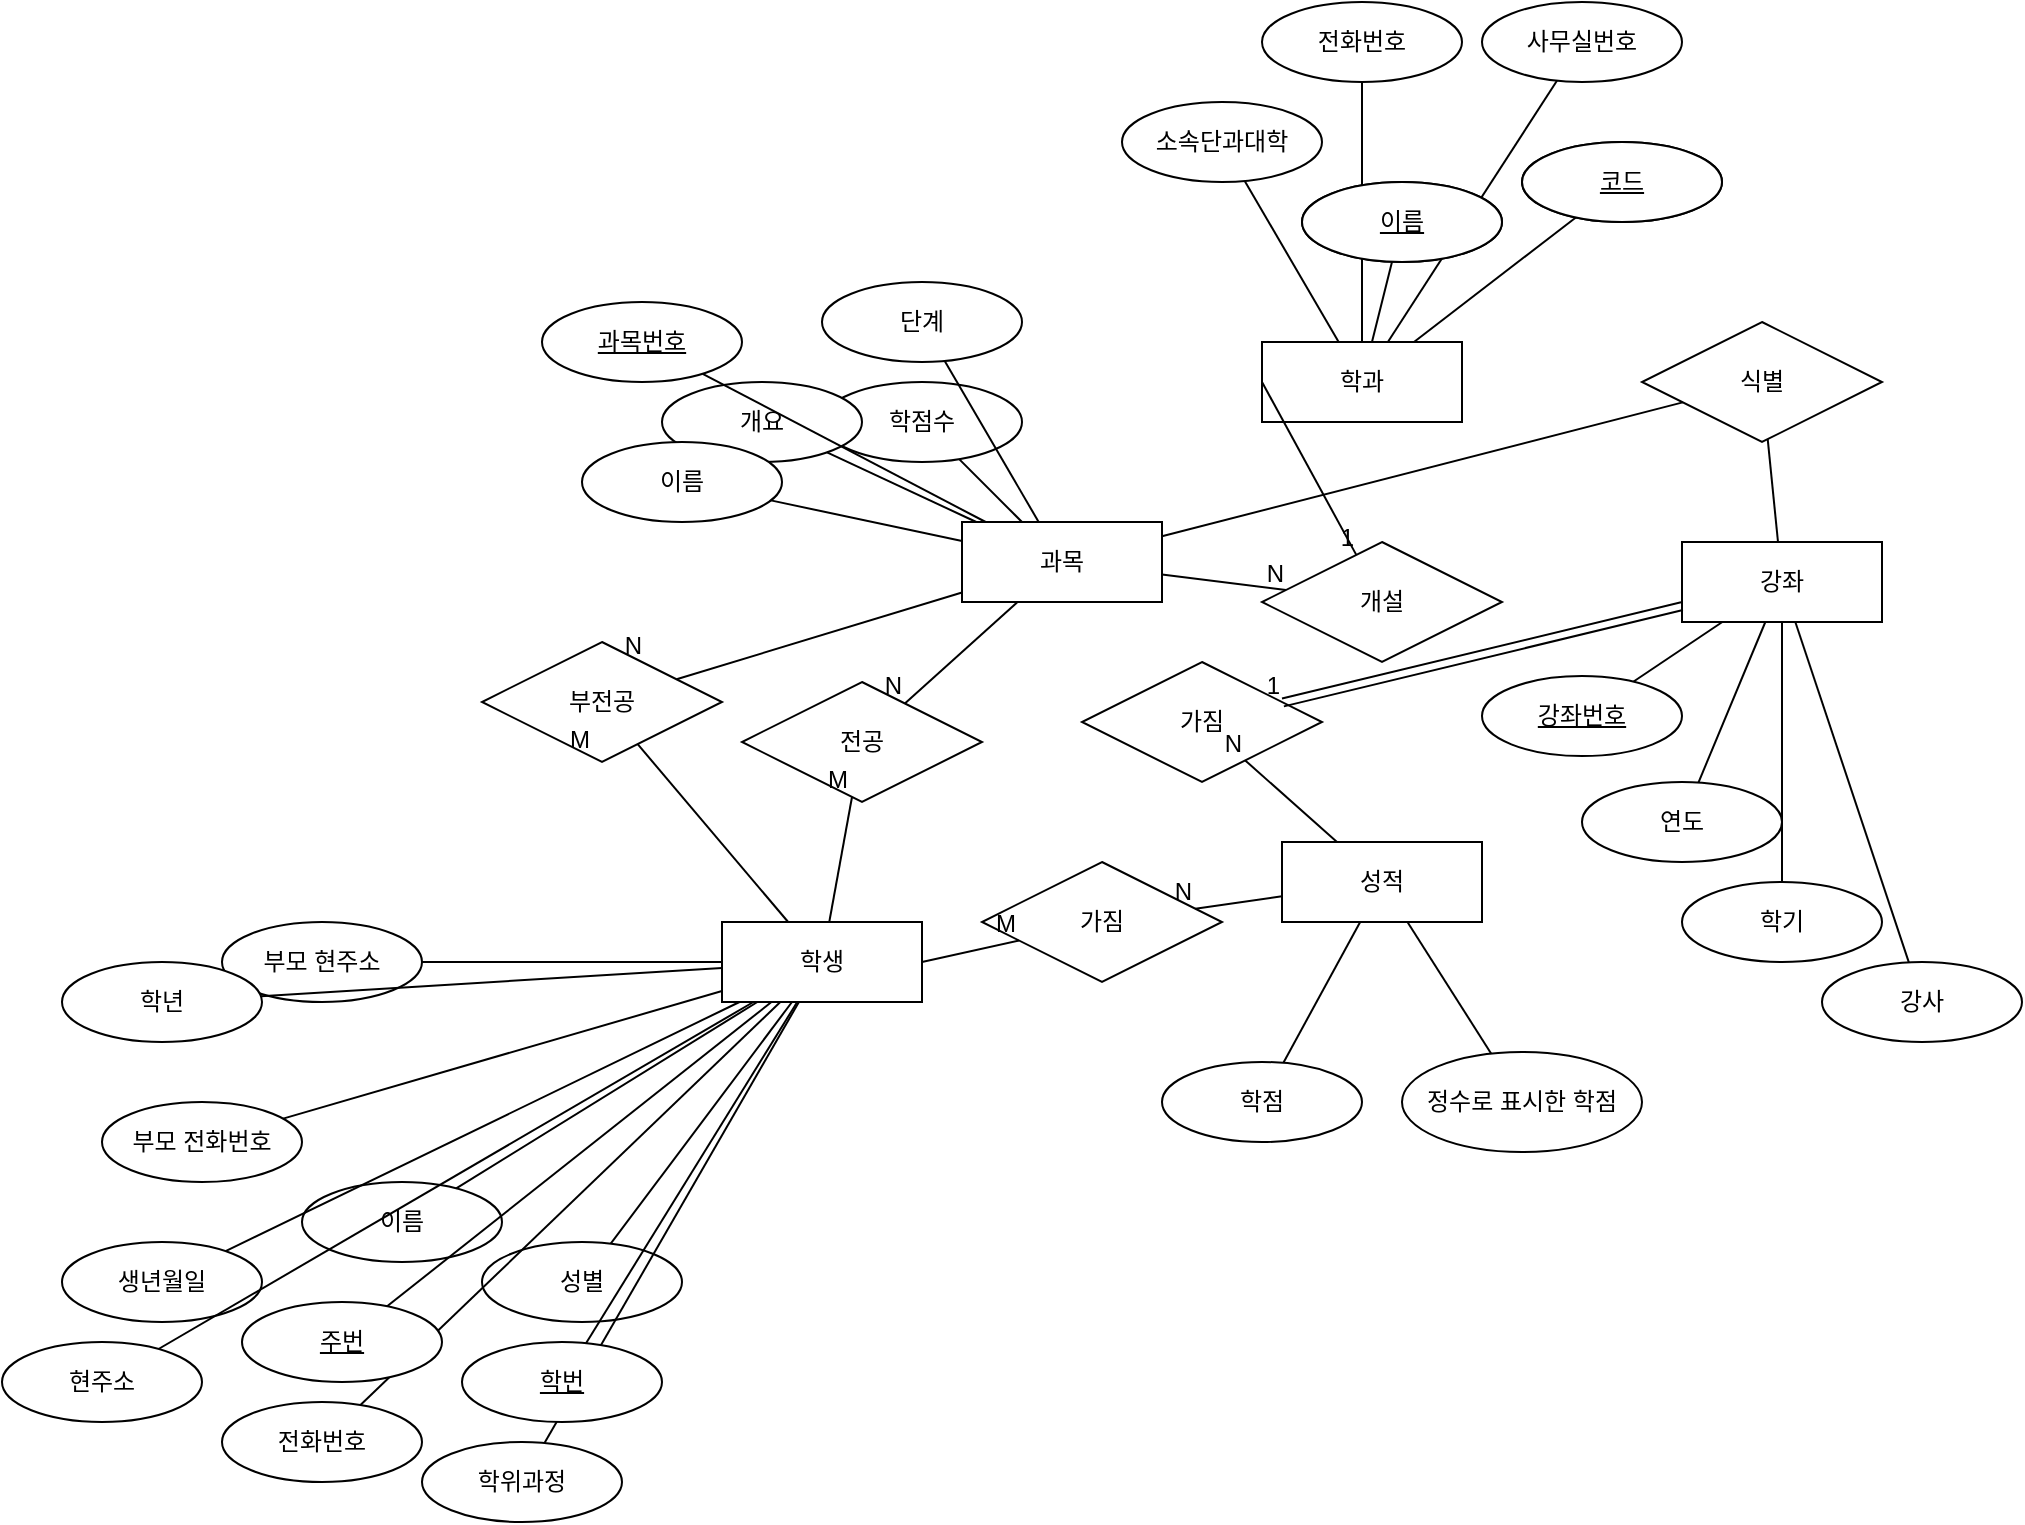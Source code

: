 <mxfile version="22.0.0" type="google" pages="2">
  <diagram id="R2lEEEUBdFMjLlhIrx00" name="Chen&#39;s">
    <mxGraphModel grid="1" page="1" gridSize="10" guides="1" tooltips="1" connect="1" arrows="1" fold="1" pageScale="1" pageWidth="850" pageHeight="1100" math="0" shadow="0" extFonts="Permanent Marker^https://fonts.googleapis.com/css?family=Permanent+Marker">
      <root>
        <mxCell id="0" />
        <mxCell id="1" parent="0" />
        <mxCell id="V2AVQbXaGDbk955Deydj-4" value="학생" style="whiteSpace=wrap;html=1;align=center;" vertex="1" parent="1">
          <mxGeometry x="100" y="280" width="100" height="40" as="geometry" />
        </mxCell>
        <mxCell id="V2AVQbXaGDbk955Deydj-5" value="학과" style="whiteSpace=wrap;html=1;align=center;" vertex="1" parent="1">
          <mxGeometry x="370" y="-10" width="100" height="40" as="geometry" />
        </mxCell>
        <mxCell id="V2AVQbXaGDbk955Deydj-6" value="과목" style="whiteSpace=wrap;html=1;align=center;" vertex="1" parent="1">
          <mxGeometry x="220" y="80" width="100" height="40" as="geometry" />
        </mxCell>
        <mxCell id="V2AVQbXaGDbk955Deydj-7" value="성적" style="whiteSpace=wrap;html=1;align=center;" vertex="1" parent="1">
          <mxGeometry x="380" y="240" width="100" height="40" as="geometry" />
        </mxCell>
        <mxCell id="V2AVQbXaGDbk955Deydj-9" value="개설" style="shape=rhombus;perimeter=rhombusPerimeter;whiteSpace=wrap;html=1;align=center;" vertex="1" parent="1">
          <mxGeometry x="370" y="90" width="120" height="60" as="geometry" />
        </mxCell>
        <mxCell id="V2AVQbXaGDbk955Deydj-10" value="가짐" style="shape=rhombus;perimeter=rhombusPerimeter;whiteSpace=wrap;html=1;align=center;" vertex="1" parent="1">
          <mxGeometry x="280" y="150" width="120" height="60" as="geometry" />
        </mxCell>
        <mxCell id="V2AVQbXaGDbk955Deydj-11" value="가짐" style="shape=rhombus;perimeter=rhombusPerimeter;whiteSpace=wrap;html=1;align=center;" vertex="1" parent="1">
          <mxGeometry x="230" y="250" width="120" height="60" as="geometry" />
        </mxCell>
        <mxCell id="V2AVQbXaGDbk955Deydj-13" value="전공" style="shape=rhombus;perimeter=rhombusPerimeter;whiteSpace=wrap;html=1;align=center;" vertex="1" parent="1">
          <mxGeometry x="110" y="160" width="120" height="60" as="geometry" />
        </mxCell>
        <mxCell id="V2AVQbXaGDbk955Deydj-14" value="" style="endArrow=none;html=1;rounded=0;" edge="1" parent="1" target="V2AVQbXaGDbk955Deydj-11">
          <mxGeometry relative="1" as="geometry">
            <mxPoint x="200" y="300" as="sourcePoint" />
            <mxPoint x="360" y="300" as="targetPoint" />
          </mxGeometry>
        </mxCell>
        <mxCell id="V2AVQbXaGDbk955Deydj-15" value="M" style="resizable=0;html=1;whiteSpace=wrap;align=right;verticalAlign=bottom;" connectable="0" vertex="1" parent="V2AVQbXaGDbk955Deydj-14">
          <mxGeometry x="1" relative="1" as="geometry" />
        </mxCell>
        <mxCell id="V2AVQbXaGDbk955Deydj-16" value="" style="endArrow=none;html=1;rounded=0;" edge="1" parent="1" source="V2AVQbXaGDbk955Deydj-6" target="V2AVQbXaGDbk955Deydj-9">
          <mxGeometry relative="1" as="geometry">
            <mxPoint x="630" y="249.5" as="sourcePoint" />
            <mxPoint x="790" y="249.5" as="targetPoint" />
          </mxGeometry>
        </mxCell>
        <mxCell id="V2AVQbXaGDbk955Deydj-17" value="N" style="resizable=0;html=1;whiteSpace=wrap;align=right;verticalAlign=bottom;" connectable="0" vertex="1" parent="V2AVQbXaGDbk955Deydj-16">
          <mxGeometry x="1" relative="1" as="geometry" />
        </mxCell>
        <mxCell id="V2AVQbXaGDbk955Deydj-18" value="" style="endArrow=none;html=1;rounded=0;exitX=0;exitY=0.5;exitDx=0;exitDy=0;" edge="1" parent="1" source="V2AVQbXaGDbk955Deydj-5" target="V2AVQbXaGDbk955Deydj-9">
          <mxGeometry relative="1" as="geometry">
            <mxPoint x="940" y="269" as="sourcePoint" />
            <mxPoint x="780" y="269" as="targetPoint" />
          </mxGeometry>
        </mxCell>
        <mxCell id="V2AVQbXaGDbk955Deydj-19" value="1" style="resizable=0;html=1;whiteSpace=wrap;align=right;verticalAlign=bottom;" connectable="0" vertex="1" parent="V2AVQbXaGDbk955Deydj-18">
          <mxGeometry x="1" relative="1" as="geometry" />
        </mxCell>
        <mxCell id="V2AVQbXaGDbk955Deydj-24" value="" style="endArrow=none;html=1;rounded=0;" edge="1" parent="1" source="V2AVQbXaGDbk955Deydj-4" target="V2AVQbXaGDbk955Deydj-13">
          <mxGeometry relative="1" as="geometry">
            <mxPoint x="350" y="260" as="sourcePoint" />
            <mxPoint x="510" y="260" as="targetPoint" />
          </mxGeometry>
        </mxCell>
        <mxCell id="V2AVQbXaGDbk955Deydj-25" value="M" style="resizable=0;html=1;whiteSpace=wrap;align=right;verticalAlign=bottom;" connectable="0" vertex="1" parent="V2AVQbXaGDbk955Deydj-24">
          <mxGeometry x="1" relative="1" as="geometry" />
        </mxCell>
        <mxCell id="V2AVQbXaGDbk955Deydj-36" value="학점수" style="ellipse;whiteSpace=wrap;html=1;align=center;" vertex="1" parent="1">
          <mxGeometry x="150" y="10" width="100" height="40" as="geometry" />
        </mxCell>
        <mxCell id="V2AVQbXaGDbk955Deydj-37" value="개요" style="ellipse;whiteSpace=wrap;html=1;align=center;" vertex="1" parent="1">
          <mxGeometry x="70" y="10" width="100" height="40" as="geometry" />
        </mxCell>
        <mxCell id="V2AVQbXaGDbk955Deydj-38" value="이름" style="ellipse;whiteSpace=wrap;html=1;align=center;" vertex="1" parent="1">
          <mxGeometry x="30" y="40" width="100" height="40" as="geometry" />
        </mxCell>
        <mxCell id="V2AVQbXaGDbk955Deydj-39" value="" style="endArrow=none;html=1;rounded=0;" edge="1" parent="1" source="V2AVQbXaGDbk955Deydj-36" target="V2AVQbXaGDbk955Deydj-6">
          <mxGeometry relative="1" as="geometry">
            <mxPoint x="350" y="240" as="sourcePoint" />
            <mxPoint x="510" y="240" as="targetPoint" />
          </mxGeometry>
        </mxCell>
        <mxCell id="V2AVQbXaGDbk955Deydj-40" value="" style="endArrow=none;html=1;rounded=0;" edge="1" parent="1" source="V2AVQbXaGDbk955Deydj-37" target="V2AVQbXaGDbk955Deydj-6">
          <mxGeometry relative="1" as="geometry">
            <mxPoint x="350" y="240" as="sourcePoint" />
            <mxPoint x="510" y="240" as="targetPoint" />
          </mxGeometry>
        </mxCell>
        <mxCell id="V2AVQbXaGDbk955Deydj-41" value="" style="endArrow=none;html=1;rounded=0;" edge="1" parent="1" source="V2AVQbXaGDbk955Deydj-38" target="V2AVQbXaGDbk955Deydj-6">
          <mxGeometry relative="1" as="geometry">
            <mxPoint x="350" y="240" as="sourcePoint" />
            <mxPoint x="510" y="240" as="targetPoint" />
          </mxGeometry>
        </mxCell>
        <mxCell id="V2AVQbXaGDbk955Deydj-42" value="" style="ellipse;whiteSpace=wrap;html=1;align=center;" vertex="1" parent="1">
          <mxGeometry x="390" y="-90" width="100" height="40" as="geometry" />
        </mxCell>
        <mxCell id="V2AVQbXaGDbk955Deydj-43" value="" style="endArrow=none;html=1;rounded=0;" edge="1" parent="1" source="V2AVQbXaGDbk955Deydj-5" target="V2AVQbXaGDbk955Deydj-42">
          <mxGeometry relative="1" as="geometry">
            <mxPoint x="500" y="230" as="sourcePoint" />
            <mxPoint x="660" y="230" as="targetPoint" />
          </mxGeometry>
        </mxCell>
        <mxCell id="V2AVQbXaGDbk955Deydj-48" value="부모 전화번호" style="ellipse;whiteSpace=wrap;html=1;align=center;" vertex="1" parent="1">
          <mxGeometry x="-210" y="370" width="100" height="40" as="geometry" />
        </mxCell>
        <mxCell id="V2AVQbXaGDbk955Deydj-49" value="이름" style="ellipse;whiteSpace=wrap;html=1;align=center;" vertex="1" parent="1">
          <mxGeometry x="-110" y="410" width="100" height="40" as="geometry" />
        </mxCell>
        <mxCell id="V2AVQbXaGDbk955Deydj-50" value="부모 현주소" style="ellipse;whiteSpace=wrap;html=1;align=center;" vertex="1" parent="1">
          <mxGeometry x="-150" y="280" width="100" height="40" as="geometry" />
        </mxCell>
        <mxCell id="V2AVQbXaGDbk955Deydj-51" value="학년" style="ellipse;whiteSpace=wrap;html=1;align=center;" vertex="1" parent="1">
          <mxGeometry x="-230" y="300" width="100" height="40" as="geometry" />
        </mxCell>
        <mxCell id="V2AVQbXaGDbk955Deydj-52" value="성별" style="ellipse;whiteSpace=wrap;html=1;align=center;" vertex="1" parent="1">
          <mxGeometry x="-20" y="440" width="100" height="40" as="geometry" />
        </mxCell>
        <mxCell id="V2AVQbXaGDbk955Deydj-53" value="" style="endArrow=none;html=1;rounded=0;" edge="1" parent="1" source="V2AVQbXaGDbk955Deydj-50" target="V2AVQbXaGDbk955Deydj-4">
          <mxGeometry relative="1" as="geometry">
            <mxPoint x="350" y="240" as="sourcePoint" />
            <mxPoint x="510" y="240" as="targetPoint" />
          </mxGeometry>
        </mxCell>
        <mxCell id="V2AVQbXaGDbk955Deydj-54" value="" style="endArrow=none;html=1;rounded=0;" edge="1" parent="1" source="V2AVQbXaGDbk955Deydj-48" target="V2AVQbXaGDbk955Deydj-4">
          <mxGeometry relative="1" as="geometry">
            <mxPoint x="350" y="240" as="sourcePoint" />
            <mxPoint x="510" y="240" as="targetPoint" />
          </mxGeometry>
        </mxCell>
        <mxCell id="V2AVQbXaGDbk955Deydj-55" value="" style="endArrow=none;html=1;rounded=0;" edge="1" parent="1" source="V2AVQbXaGDbk955Deydj-51" target="V2AVQbXaGDbk955Deydj-4">
          <mxGeometry relative="1" as="geometry">
            <mxPoint x="350" y="240" as="sourcePoint" />
            <mxPoint x="510" y="240" as="targetPoint" />
          </mxGeometry>
        </mxCell>
        <mxCell id="V2AVQbXaGDbk955Deydj-56" value="" style="endArrow=none;html=1;rounded=0;" edge="1" parent="1" source="V2AVQbXaGDbk955Deydj-49" target="V2AVQbXaGDbk955Deydj-4">
          <mxGeometry relative="1" as="geometry">
            <mxPoint x="350" y="240" as="sourcePoint" />
            <mxPoint x="510" y="240" as="targetPoint" />
          </mxGeometry>
        </mxCell>
        <mxCell id="V2AVQbXaGDbk955Deydj-57" value="" style="endArrow=none;html=1;rounded=0;" edge="1" parent="1" source="V2AVQbXaGDbk955Deydj-52" target="V2AVQbXaGDbk955Deydj-4">
          <mxGeometry relative="1" as="geometry">
            <mxPoint x="280" y="430" as="sourcePoint" />
            <mxPoint x="440" y="430" as="targetPoint" />
          </mxGeometry>
        </mxCell>
        <mxCell id="V2AVQbXaGDbk955Deydj-58" value="" style="endArrow=none;html=1;rounded=0;" edge="1" parent="1" source="V2AVQbXaGDbk955Deydj-6" target="V2AVQbXaGDbk955Deydj-13">
          <mxGeometry relative="1" as="geometry">
            <mxPoint x="510" y="240" as="sourcePoint" />
            <mxPoint x="350" y="240" as="targetPoint" />
          </mxGeometry>
        </mxCell>
        <mxCell id="V2AVQbXaGDbk955Deydj-59" value="N" style="resizable=0;html=1;whiteSpace=wrap;align=right;verticalAlign=bottom;" connectable="0" vertex="1" parent="V2AVQbXaGDbk955Deydj-58">
          <mxGeometry x="1" relative="1" as="geometry" />
        </mxCell>
        <mxCell id="V2AVQbXaGDbk955Deydj-64" value="" style="endArrow=none;html=1;rounded=0;" edge="1" parent="1" source="V2AVQbXaGDbk955Deydj-7" target="V2AVQbXaGDbk955Deydj-11">
          <mxGeometry relative="1" as="geometry">
            <mxPoint x="350" y="240" as="sourcePoint" />
            <mxPoint x="510" y="240" as="targetPoint" />
          </mxGeometry>
        </mxCell>
        <mxCell id="V2AVQbXaGDbk955Deydj-65" value="N" style="resizable=0;html=1;whiteSpace=wrap;align=right;verticalAlign=bottom;" connectable="0" vertex="1" parent="V2AVQbXaGDbk955Deydj-64">
          <mxGeometry x="1" relative="1" as="geometry" />
        </mxCell>
        <mxCell id="V2AVQbXaGDbk955Deydj-66" value="생년월일" style="ellipse;whiteSpace=wrap;html=1;align=center;" vertex="1" parent="1">
          <mxGeometry x="-230" y="440" width="100" height="40" as="geometry" />
        </mxCell>
        <mxCell id="V2AVQbXaGDbk955Deydj-69" value="현주소" style="ellipse;whiteSpace=wrap;html=1;align=center;" vertex="1" parent="1">
          <mxGeometry x="-260" y="490" width="100" height="40" as="geometry" />
        </mxCell>
        <mxCell id="V2AVQbXaGDbk955Deydj-70" value="전화번호" style="ellipse;whiteSpace=wrap;html=1;align=center;" vertex="1" parent="1">
          <mxGeometry x="-150" y="520" width="100" height="40" as="geometry" />
        </mxCell>
        <mxCell id="V2AVQbXaGDbk955Deydj-71" value="학위과정" style="ellipse;whiteSpace=wrap;html=1;align=center;" vertex="1" parent="1">
          <mxGeometry x="-50" y="540" width="100" height="40" as="geometry" />
        </mxCell>
        <mxCell id="V2AVQbXaGDbk955Deydj-72" value="" style="endArrow=none;html=1;rounded=0;" edge="1" parent="1" source="V2AVQbXaGDbk955Deydj-4" target="V2AVQbXaGDbk955Deydj-66">
          <mxGeometry relative="1" as="geometry">
            <mxPoint x="340" y="330" as="sourcePoint" />
            <mxPoint x="500" y="330" as="targetPoint" />
          </mxGeometry>
        </mxCell>
        <mxCell id="V2AVQbXaGDbk955Deydj-74" value="" style="endArrow=none;html=1;rounded=0;" edge="1" parent="1" source="V2AVQbXaGDbk955Deydj-4" target="V2AVQbXaGDbk955Deydj-81">
          <mxGeometry relative="1" as="geometry">
            <mxPoint x="340" y="330" as="sourcePoint" />
            <mxPoint x="167.78" y="460.02" as="targetPoint" />
          </mxGeometry>
        </mxCell>
        <mxCell id="V2AVQbXaGDbk955Deydj-75" value="" style="endArrow=none;html=1;rounded=0;" edge="1" parent="1" source="V2AVQbXaGDbk955Deydj-4" target="V2AVQbXaGDbk955Deydj-80">
          <mxGeometry relative="1" as="geometry">
            <mxPoint x="340" y="330" as="sourcePoint" />
            <mxPoint x="267.418" y="480.644" as="targetPoint" />
          </mxGeometry>
        </mxCell>
        <mxCell id="V2AVQbXaGDbk955Deydj-77" value="" style="endArrow=none;html=1;rounded=0;" edge="1" parent="1" source="V2AVQbXaGDbk955Deydj-4" target="V2AVQbXaGDbk955Deydj-69">
          <mxGeometry relative="1" as="geometry">
            <mxPoint x="340" y="330" as="sourcePoint" />
            <mxPoint x="500" y="330" as="targetPoint" />
          </mxGeometry>
        </mxCell>
        <mxCell id="V2AVQbXaGDbk955Deydj-78" value="" style="endArrow=none;html=1;rounded=0;" edge="1" parent="1" source="V2AVQbXaGDbk955Deydj-4" target="V2AVQbXaGDbk955Deydj-71">
          <mxGeometry relative="1" as="geometry">
            <mxPoint x="340" y="330" as="sourcePoint" />
            <mxPoint x="500" y="330" as="targetPoint" />
          </mxGeometry>
        </mxCell>
        <mxCell id="V2AVQbXaGDbk955Deydj-79" value="" style="endArrow=none;html=1;rounded=0;" edge="1" parent="1" source="V2AVQbXaGDbk955Deydj-4" target="V2AVQbXaGDbk955Deydj-70">
          <mxGeometry relative="1" as="geometry">
            <mxPoint x="340" y="330" as="sourcePoint" />
            <mxPoint x="500" y="330" as="targetPoint" />
          </mxGeometry>
        </mxCell>
        <mxCell id="V2AVQbXaGDbk955Deydj-80" value="학번" style="ellipse;whiteSpace=wrap;html=1;align=center;fontStyle=4;" vertex="1" parent="1">
          <mxGeometry x="-30" y="490" width="100" height="40" as="geometry" />
        </mxCell>
        <mxCell id="V2AVQbXaGDbk955Deydj-81" value="주번" style="ellipse;whiteSpace=wrap;html=1;align=center;fontStyle=4;" vertex="1" parent="1">
          <mxGeometry x="-140" y="470" width="100" height="40" as="geometry" />
        </mxCell>
        <mxCell id="V2AVQbXaGDbk955Deydj-83" value="부전공" style="shape=rhombus;perimeter=rhombusPerimeter;whiteSpace=wrap;html=1;align=center;" vertex="1" parent="1">
          <mxGeometry x="-20" y="140" width="120" height="60" as="geometry" />
        </mxCell>
        <mxCell id="V2AVQbXaGDbk955Deydj-84" value="M" style="resizable=0;html=1;whiteSpace=wrap;align=right;verticalAlign=bottom;" connectable="0" vertex="1" parent="1">
          <mxGeometry x="35.085" y="197.032" as="geometry" />
        </mxCell>
        <mxCell id="V2AVQbXaGDbk955Deydj-85" value="N" style="resizable=0;html=1;whiteSpace=wrap;align=right;verticalAlign=bottom;" connectable="0" vertex="1" parent="1">
          <mxGeometry x="61.287" y="150.841" as="geometry" />
        </mxCell>
        <mxCell id="V2AVQbXaGDbk955Deydj-86" value="" style="endArrow=none;html=1;rounded=0;" edge="1" parent="1" source="V2AVQbXaGDbk955Deydj-4" target="V2AVQbXaGDbk955Deydj-83">
          <mxGeometry relative="1" as="geometry">
            <mxPoint x="-160" y="300" as="sourcePoint" />
            <mxPoint y="300" as="targetPoint" />
          </mxGeometry>
        </mxCell>
        <mxCell id="V2AVQbXaGDbk955Deydj-87" value="" style="endArrow=none;html=1;rounded=0;" edge="1" parent="1" source="V2AVQbXaGDbk955Deydj-83" target="V2AVQbXaGDbk955Deydj-6">
          <mxGeometry relative="1" as="geometry">
            <mxPoint x="170" y="300" as="sourcePoint" />
            <mxPoint x="330" y="300" as="targetPoint" />
          </mxGeometry>
        </mxCell>
        <mxCell id="V2AVQbXaGDbk955Deydj-89" value="" style="endArrow=none;html=1;rounded=0;" edge="1" parent="1" source="V2AVQbXaGDbk955Deydj-90" target="V2AVQbXaGDbk955Deydj-7">
          <mxGeometry relative="1" as="geometry">
            <mxPoint x="320" y="370" as="sourcePoint" />
            <mxPoint x="460" y="270" as="targetPoint" />
          </mxGeometry>
        </mxCell>
        <mxCell id="V2AVQbXaGDbk955Deydj-90" value="학점" style="ellipse;whiteSpace=wrap;html=1;align=center;" vertex="1" parent="1">
          <mxGeometry x="320" y="350" width="100" height="40" as="geometry" />
        </mxCell>
        <mxCell id="V2AVQbXaGDbk955Deydj-91" value="" style="endArrow=none;html=1;rounded=0;" edge="1" parent="1" source="V2AVQbXaGDbk955Deydj-6" target="V2AVQbXaGDbk955Deydj-92">
          <mxGeometry relative="1" as="geometry">
            <mxPoint x="170" y="200" as="sourcePoint" />
            <mxPoint x="330" y="200" as="targetPoint" />
          </mxGeometry>
        </mxCell>
        <mxCell id="V2AVQbXaGDbk955Deydj-92" value="단계" style="ellipse;whiteSpace=wrap;html=1;align=center;" vertex="1" parent="1">
          <mxGeometry x="150" y="-40" width="100" height="40" as="geometry" />
        </mxCell>
        <mxCell id="V2AVQbXaGDbk955Deydj-95" value="" style="endArrow=none;html=1;rounded=0;" edge="1" parent="1" source="V2AVQbXaGDbk955Deydj-6" target="V2AVQbXaGDbk955Deydj-96">
          <mxGeometry relative="1" as="geometry">
            <mxPoint x="170" y="200" as="sourcePoint" />
            <mxPoint x="330" y="200" as="targetPoint" />
          </mxGeometry>
        </mxCell>
        <mxCell id="V2AVQbXaGDbk955Deydj-96" value="과목번호" style="ellipse;whiteSpace=wrap;html=1;align=center;fontStyle=4;" vertex="1" parent="1">
          <mxGeometry x="10" y="-30" width="100" height="40" as="geometry" />
        </mxCell>
        <mxCell id="V2AVQbXaGDbk955Deydj-100" value="" style="endArrow=none;html=1;rounded=0;" edge="1" parent="1" source="V2AVQbXaGDbk955Deydj-5" target="V2AVQbXaGDbk955Deydj-101">
          <mxGeometry relative="1" as="geometry">
            <mxPoint x="490" y="40" as="sourcePoint" />
            <mxPoint x="650" y="40" as="targetPoint" />
          </mxGeometry>
        </mxCell>
        <mxCell id="V2AVQbXaGDbk955Deydj-101" value="코드" style="ellipse;whiteSpace=wrap;html=1;align=center;" vertex="1" parent="1">
          <mxGeometry x="500" y="-110" width="100" height="40" as="geometry" />
        </mxCell>
        <mxCell id="V2AVQbXaGDbk955Deydj-102" value="" style="endArrow=none;html=1;rounded=0;" edge="1" parent="1" source="V2AVQbXaGDbk955Deydj-5" target="V2AVQbXaGDbk955Deydj-103">
          <mxGeometry relative="1" as="geometry">
            <mxPoint x="490" y="40" as="sourcePoint" />
            <mxPoint x="650" y="40" as="targetPoint" />
          </mxGeometry>
        </mxCell>
        <mxCell id="V2AVQbXaGDbk955Deydj-103" value="사무실번호" style="ellipse;whiteSpace=wrap;html=1;align=center;" vertex="1" parent="1">
          <mxGeometry x="480" y="-180" width="100" height="40" as="geometry" />
        </mxCell>
        <mxCell id="V2AVQbXaGDbk955Deydj-104" value="" style="endArrow=none;html=1;rounded=0;" edge="1" parent="1" source="V2AVQbXaGDbk955Deydj-5" target="V2AVQbXaGDbk955Deydj-105">
          <mxGeometry relative="1" as="geometry">
            <mxPoint x="490" y="40" as="sourcePoint" />
            <mxPoint x="650" y="40" as="targetPoint" />
          </mxGeometry>
        </mxCell>
        <mxCell id="V2AVQbXaGDbk955Deydj-105" value="전화번호" style="ellipse;whiteSpace=wrap;html=1;align=center;" vertex="1" parent="1">
          <mxGeometry x="370" y="-180" width="100" height="40" as="geometry" />
        </mxCell>
        <mxCell id="V2AVQbXaGDbk955Deydj-106" value="소속단과대학" style="ellipse;whiteSpace=wrap;html=1;align=center;" vertex="1" parent="1">
          <mxGeometry x="300" y="-130" width="100" height="40" as="geometry" />
        </mxCell>
        <mxCell id="V2AVQbXaGDbk955Deydj-107" value="" style="endArrow=none;html=1;rounded=0;" edge="1" parent="1" source="V2AVQbXaGDbk955Deydj-5" target="V2AVQbXaGDbk955Deydj-106">
          <mxGeometry relative="1" as="geometry">
            <mxPoint x="490" y="40" as="sourcePoint" />
            <mxPoint x="650" y="40" as="targetPoint" />
          </mxGeometry>
        </mxCell>
        <mxCell id="V2AVQbXaGDbk955Deydj-108" value="이름" style="ellipse;whiteSpace=wrap;html=1;align=center;fontStyle=4;" vertex="1" parent="1">
          <mxGeometry x="390" y="-90" width="100" height="40" as="geometry" />
        </mxCell>
        <mxCell id="V2AVQbXaGDbk955Deydj-109" value="코드" style="ellipse;whiteSpace=wrap;html=1;align=center;fontStyle=4;" vertex="1" parent="1">
          <mxGeometry x="500" y="-110" width="100" height="40" as="geometry" />
        </mxCell>
        <mxCell id="V2AVQbXaGDbk955Deydj-110" value="식별" style="shape=rhombus;perimeter=rhombusPerimeter;whiteSpace=wrap;html=1;align=center;" vertex="1" parent="1">
          <mxGeometry x="560" y="-20" width="120" height="60" as="geometry" />
        </mxCell>
        <mxCell id="V2AVQbXaGDbk955Deydj-111" value="" style="endArrow=none;html=1;rounded=0;" edge="1" parent="1" source="V2AVQbXaGDbk955Deydj-6" target="V2AVQbXaGDbk955Deydj-110">
          <mxGeometry relative="1" as="geometry">
            <mxPoint x="410" y="120" as="sourcePoint" />
            <mxPoint x="570" y="120" as="targetPoint" />
          </mxGeometry>
        </mxCell>
        <mxCell id="V2AVQbXaGDbk955Deydj-112" value="" style="endArrow=none;html=1;rounded=0;" edge="1" parent="1" source="V2AVQbXaGDbk955Deydj-113" target="V2AVQbXaGDbk955Deydj-110">
          <mxGeometry relative="1" as="geometry">
            <mxPoint x="600" y="380" as="sourcePoint" />
            <mxPoint x="570" y="300" as="targetPoint" />
          </mxGeometry>
        </mxCell>
        <mxCell id="V2AVQbXaGDbk955Deydj-113" value="강좌" style="whiteSpace=wrap;html=1;align=center;" vertex="1" parent="1">
          <mxGeometry x="580" y="90" width="100" height="40" as="geometry" />
        </mxCell>
        <mxCell id="V2AVQbXaGDbk955Deydj-116" value="" style="endArrow=none;html=1;rounded=0;" edge="1" parent="1" source="V2AVQbXaGDbk955Deydj-113" target="V2AVQbXaGDbk955Deydj-117">
          <mxGeometry relative="1" as="geometry">
            <mxPoint x="250" y="120" as="sourcePoint" />
            <mxPoint x="410" y="120" as="targetPoint" />
          </mxGeometry>
        </mxCell>
        <mxCell id="V2AVQbXaGDbk955Deydj-117" value="강좌번호" style="ellipse;whiteSpace=wrap;html=1;align=center;fontStyle=4;" vertex="1" parent="1">
          <mxGeometry x="480" y="157.03" width="100" height="40" as="geometry" />
        </mxCell>
        <mxCell id="V2AVQbXaGDbk955Deydj-120" value="" style="endArrow=none;html=1;rounded=0;" edge="1" parent="1" source="V2AVQbXaGDbk955Deydj-113" target="V2AVQbXaGDbk955Deydj-121">
          <mxGeometry relative="1" as="geometry">
            <mxPoint x="250" y="120" as="sourcePoint" />
            <mxPoint x="410" y="120" as="targetPoint" />
          </mxGeometry>
        </mxCell>
        <mxCell id="V2AVQbXaGDbk955Deydj-121" value="연도" style="ellipse;whiteSpace=wrap;html=1;align=center;" vertex="1" parent="1">
          <mxGeometry x="530" y="210" width="100" height="40" as="geometry" />
        </mxCell>
        <mxCell id="V2AVQbXaGDbk955Deydj-122" value="학기" style="ellipse;whiteSpace=wrap;html=1;align=center;" vertex="1" parent="1">
          <mxGeometry x="580" y="260" width="100" height="40" as="geometry" />
        </mxCell>
        <mxCell id="V2AVQbXaGDbk955Deydj-124" value="" style="endArrow=none;html=1;rounded=0;" edge="1" parent="1" source="V2AVQbXaGDbk955Deydj-122" target="V2AVQbXaGDbk955Deydj-113">
          <mxGeometry relative="1" as="geometry">
            <mxPoint x="250" y="120" as="sourcePoint" />
            <mxPoint x="410" y="120" as="targetPoint" />
          </mxGeometry>
        </mxCell>
        <mxCell id="V2AVQbXaGDbk955Deydj-125" value="강사" style="ellipse;whiteSpace=wrap;html=1;align=center;" vertex="1" parent="1">
          <mxGeometry x="650" y="300" width="100" height="40" as="geometry" />
        </mxCell>
        <mxCell id="V2AVQbXaGDbk955Deydj-126" value="" style="endArrow=none;html=1;rounded=0;" edge="1" parent="1" source="V2AVQbXaGDbk955Deydj-125" target="V2AVQbXaGDbk955Deydj-113">
          <mxGeometry relative="1" as="geometry">
            <mxPoint x="250" y="120" as="sourcePoint" />
            <mxPoint x="410" y="120" as="targetPoint" />
          </mxGeometry>
        </mxCell>
        <mxCell id="V2AVQbXaGDbk955Deydj-127" value="" style="shape=link;html=1;rounded=0;" edge="1" parent="1" source="V2AVQbXaGDbk955Deydj-113" target="V2AVQbXaGDbk955Deydj-10">
          <mxGeometry relative="1" as="geometry">
            <mxPoint x="250" y="140" as="sourcePoint" />
            <mxPoint x="410" y="140" as="targetPoint" />
          </mxGeometry>
        </mxCell>
        <mxCell id="V2AVQbXaGDbk955Deydj-128" value="1" style="resizable=0;html=1;whiteSpace=wrap;align=right;verticalAlign=bottom;" connectable="0" vertex="1" parent="V2AVQbXaGDbk955Deydj-127">
          <mxGeometry x="1" relative="1" as="geometry" />
        </mxCell>
        <mxCell id="V2AVQbXaGDbk955Deydj-131" value="" style="endArrow=none;html=1;rounded=0;" edge="1" parent="1" source="V2AVQbXaGDbk955Deydj-7" target="V2AVQbXaGDbk955Deydj-10">
          <mxGeometry relative="1" as="geometry">
            <mxPoint x="250" y="170" as="sourcePoint" />
            <mxPoint x="410" y="170" as="targetPoint" />
          </mxGeometry>
        </mxCell>
        <mxCell id="V2AVQbXaGDbk955Deydj-132" value="N" style="resizable=0;html=1;whiteSpace=wrap;align=right;verticalAlign=bottom;" connectable="0" vertex="1" parent="V2AVQbXaGDbk955Deydj-131">
          <mxGeometry x="1" relative="1" as="geometry" />
        </mxCell>
        <mxCell id="V2AVQbXaGDbk955Deydj-134" value="정수로 표시한 학점" style="ellipse;whiteSpace=wrap;html=1;align=center;" vertex="1" parent="1">
          <mxGeometry x="440" y="345" width="120" height="50" as="geometry" />
        </mxCell>
        <mxCell id="V2AVQbXaGDbk955Deydj-135" value="" style="endArrow=none;html=1;rounded=0;" edge="1" parent="1" source="V2AVQbXaGDbk955Deydj-7" target="V2AVQbXaGDbk955Deydj-134">
          <mxGeometry relative="1" as="geometry">
            <mxPoint x="250" y="170" as="sourcePoint" />
            <mxPoint x="410" y="170" as="targetPoint" />
          </mxGeometry>
        </mxCell>
      </root>
    </mxGraphModel>
  </diagram>
  <diagram id="sTMMzcbSh1WjgkQF7lni" name="crow&#39;s feet">
    <mxGraphModel grid="1" page="1" gridSize="10" guides="1" tooltips="1" connect="1" arrows="1" fold="1" pageScale="1" pageWidth="827" pageHeight="1169" math="0" shadow="0">
      <root>
        <mxCell id="0" />
        <mxCell id="1" parent="0" />
        <mxCell id="WZkoj7zfKaG6lYdLFRyf-1" value="학생" style="whiteSpace=wrap;html=1;align=center;" vertex="1" parent="1">
          <mxGeometry x="-120" y="150" width="100" height="40" as="geometry" />
        </mxCell>
        <mxCell id="WZkoj7zfKaG6lYdLFRyf-2" value="학과" style="whiteSpace=wrap;html=1;align=center;" vertex="1" parent="1">
          <mxGeometry x="370" y="-10" width="100" height="40" as="geometry" />
        </mxCell>
        <mxCell id="WZkoj7zfKaG6lYdLFRyf-3" value="과목" style="whiteSpace=wrap;html=1;align=center;" vertex="1" parent="1">
          <mxGeometry x="220" y="80" width="100" height="40" as="geometry" />
        </mxCell>
        <mxCell id="WZkoj7zfKaG6lYdLFRyf-4" value="성적" style="whiteSpace=wrap;html=1;align=center;" vertex="1" parent="1">
          <mxGeometry x="190" y="260" width="100" height="40" as="geometry" />
        </mxCell>
        <mxCell id="WZkoj7zfKaG6lYdLFRyf-13" value="" style="endArrow=none;html=1;rounded=0;exitX=0;exitY=0.5;exitDx=0;exitDy=0;" edge="1" parent="1" source="WZkoj7zfKaG6lYdLFRyf-2">
          <mxGeometry relative="1" as="geometry">
            <mxPoint x="940" y="269" as="sourcePoint" />
            <mxPoint x="360" y="10" as="targetPoint" />
          </mxGeometry>
        </mxCell>
        <mxCell id="WZkoj7zfKaG6lYdLFRyf-17" value="학점수" style="ellipse;whiteSpace=wrap;html=1;align=center;" vertex="1" parent="1">
          <mxGeometry x="150" y="10" width="100" height="40" as="geometry" />
        </mxCell>
        <mxCell id="WZkoj7zfKaG6lYdLFRyf-18" value="개요" style="ellipse;whiteSpace=wrap;html=1;align=center;" vertex="1" parent="1">
          <mxGeometry x="70" y="10" width="100" height="40" as="geometry" />
        </mxCell>
        <mxCell id="WZkoj7zfKaG6lYdLFRyf-19" value="이름" style="ellipse;whiteSpace=wrap;html=1;align=center;" vertex="1" parent="1">
          <mxGeometry x="30" y="40" width="100" height="40" as="geometry" />
        </mxCell>
        <mxCell id="WZkoj7zfKaG6lYdLFRyf-20" value="" style="endArrow=none;html=1;rounded=0;" edge="1" parent="1" source="WZkoj7zfKaG6lYdLFRyf-17" target="WZkoj7zfKaG6lYdLFRyf-3">
          <mxGeometry relative="1" as="geometry">
            <mxPoint x="350" y="240" as="sourcePoint" />
            <mxPoint x="510" y="240" as="targetPoint" />
          </mxGeometry>
        </mxCell>
        <mxCell id="WZkoj7zfKaG6lYdLFRyf-21" value="" style="endArrow=none;html=1;rounded=0;" edge="1" parent="1" source="WZkoj7zfKaG6lYdLFRyf-18" target="WZkoj7zfKaG6lYdLFRyf-3">
          <mxGeometry relative="1" as="geometry">
            <mxPoint x="350" y="240" as="sourcePoint" />
            <mxPoint x="510" y="240" as="targetPoint" />
          </mxGeometry>
        </mxCell>
        <mxCell id="WZkoj7zfKaG6lYdLFRyf-22" value="" style="endArrow=none;html=1;rounded=0;" edge="1" parent="1" source="WZkoj7zfKaG6lYdLFRyf-19" target="WZkoj7zfKaG6lYdLFRyf-3">
          <mxGeometry relative="1" as="geometry">
            <mxPoint x="350" y="240" as="sourcePoint" />
            <mxPoint x="510" y="240" as="targetPoint" />
          </mxGeometry>
        </mxCell>
        <mxCell id="WZkoj7zfKaG6lYdLFRyf-23" value="" style="ellipse;whiteSpace=wrap;html=1;align=center;" vertex="1" parent="1">
          <mxGeometry x="390" y="-90" width="100" height="40" as="geometry" />
        </mxCell>
        <mxCell id="WZkoj7zfKaG6lYdLFRyf-24" value="" style="endArrow=none;html=1;rounded=0;" edge="1" parent="1" source="WZkoj7zfKaG6lYdLFRyf-2" target="WZkoj7zfKaG6lYdLFRyf-23">
          <mxGeometry relative="1" as="geometry">
            <mxPoint x="500" y="230" as="sourcePoint" />
            <mxPoint x="660" y="230" as="targetPoint" />
          </mxGeometry>
        </mxCell>
        <mxCell id="WZkoj7zfKaG6lYdLFRyf-25" value="부모 전화번호" style="ellipse;whiteSpace=wrap;html=1;align=center;" vertex="1" parent="1">
          <mxGeometry x="-210" y="370" width="100" height="40" as="geometry" />
        </mxCell>
        <mxCell id="WZkoj7zfKaG6lYdLFRyf-26" value="이름" style="ellipse;whiteSpace=wrap;html=1;align=center;" vertex="1" parent="1">
          <mxGeometry x="-110" y="410" width="100" height="40" as="geometry" />
        </mxCell>
        <mxCell id="WZkoj7zfKaG6lYdLFRyf-27" value="부모 현주소" style="ellipse;whiteSpace=wrap;html=1;align=center;" vertex="1" parent="1">
          <mxGeometry x="-150" y="280" width="100" height="40" as="geometry" />
        </mxCell>
        <mxCell id="WZkoj7zfKaG6lYdLFRyf-28" value="학년" style="ellipse;whiteSpace=wrap;html=1;align=center;" vertex="1" parent="1">
          <mxGeometry x="-230" y="300" width="100" height="40" as="geometry" />
        </mxCell>
        <mxCell id="WZkoj7zfKaG6lYdLFRyf-29" value="성별" style="ellipse;whiteSpace=wrap;html=1;align=center;" vertex="1" parent="1">
          <mxGeometry x="-20" y="440" width="100" height="40" as="geometry" />
        </mxCell>
        <mxCell id="WZkoj7zfKaG6lYdLFRyf-30" value="" style="endArrow=none;html=1;rounded=0;" edge="1" parent="1" source="WZkoj7zfKaG6lYdLFRyf-27" target="WZkoj7zfKaG6lYdLFRyf-1">
          <mxGeometry relative="1" as="geometry">
            <mxPoint x="350" y="240" as="sourcePoint" />
            <mxPoint x="510" y="240" as="targetPoint" />
          </mxGeometry>
        </mxCell>
        <mxCell id="WZkoj7zfKaG6lYdLFRyf-31" value="" style="endArrow=none;html=1;rounded=0;" edge="1" parent="1" source="WZkoj7zfKaG6lYdLFRyf-25" target="WZkoj7zfKaG6lYdLFRyf-1">
          <mxGeometry relative="1" as="geometry">
            <mxPoint x="350" y="240" as="sourcePoint" />
            <mxPoint x="510" y="240" as="targetPoint" />
          </mxGeometry>
        </mxCell>
        <mxCell id="WZkoj7zfKaG6lYdLFRyf-32" value="" style="endArrow=none;html=1;rounded=0;" edge="1" parent="1" source="WZkoj7zfKaG6lYdLFRyf-28" target="WZkoj7zfKaG6lYdLFRyf-1">
          <mxGeometry relative="1" as="geometry">
            <mxPoint x="350" y="240" as="sourcePoint" />
            <mxPoint x="510" y="240" as="targetPoint" />
          </mxGeometry>
        </mxCell>
        <mxCell id="WZkoj7zfKaG6lYdLFRyf-33" value="" style="endArrow=none;html=1;rounded=0;" edge="1" parent="1" source="WZkoj7zfKaG6lYdLFRyf-26" target="WZkoj7zfKaG6lYdLFRyf-1">
          <mxGeometry relative="1" as="geometry">
            <mxPoint x="350" y="240" as="sourcePoint" />
            <mxPoint x="510" y="240" as="targetPoint" />
          </mxGeometry>
        </mxCell>
        <mxCell id="WZkoj7zfKaG6lYdLFRyf-34" value="" style="endArrow=none;html=1;rounded=0;" edge="1" parent="1" source="WZkoj7zfKaG6lYdLFRyf-29" target="WZkoj7zfKaG6lYdLFRyf-1">
          <mxGeometry relative="1" as="geometry">
            <mxPoint x="280" y="430" as="sourcePoint" />
            <mxPoint x="440" y="430" as="targetPoint" />
          </mxGeometry>
        </mxCell>
        <mxCell id="WZkoj7zfKaG6lYdLFRyf-39" value="생년월일" style="ellipse;whiteSpace=wrap;html=1;align=center;" vertex="1" parent="1">
          <mxGeometry x="-230" y="440" width="100" height="40" as="geometry" />
        </mxCell>
        <mxCell id="WZkoj7zfKaG6lYdLFRyf-40" value="현주소" style="ellipse;whiteSpace=wrap;html=1;align=center;" vertex="1" parent="1">
          <mxGeometry x="-260" y="490" width="100" height="40" as="geometry" />
        </mxCell>
        <mxCell id="WZkoj7zfKaG6lYdLFRyf-41" value="전화번호" style="ellipse;whiteSpace=wrap;html=1;align=center;" vertex="1" parent="1">
          <mxGeometry x="-150" y="520" width="100" height="40" as="geometry" />
        </mxCell>
        <mxCell id="WZkoj7zfKaG6lYdLFRyf-42" value="학위과정" style="ellipse;whiteSpace=wrap;html=1;align=center;" vertex="1" parent="1">
          <mxGeometry x="-50" y="540" width="100" height="40" as="geometry" />
        </mxCell>
        <mxCell id="WZkoj7zfKaG6lYdLFRyf-43" value="" style="endArrow=none;html=1;rounded=0;" edge="1" parent="1" source="WZkoj7zfKaG6lYdLFRyf-1" target="WZkoj7zfKaG6lYdLFRyf-39">
          <mxGeometry relative="1" as="geometry">
            <mxPoint x="340" y="330" as="sourcePoint" />
            <mxPoint x="500" y="330" as="targetPoint" />
          </mxGeometry>
        </mxCell>
        <mxCell id="WZkoj7zfKaG6lYdLFRyf-44" value="" style="endArrow=none;html=1;rounded=0;" edge="1" parent="1" source="WZkoj7zfKaG6lYdLFRyf-1" target="WZkoj7zfKaG6lYdLFRyf-50">
          <mxGeometry relative="1" as="geometry">
            <mxPoint x="340" y="330" as="sourcePoint" />
            <mxPoint x="167.78" y="460.02" as="targetPoint" />
          </mxGeometry>
        </mxCell>
        <mxCell id="WZkoj7zfKaG6lYdLFRyf-45" value="" style="endArrow=none;html=1;rounded=0;" edge="1" parent="1" source="WZkoj7zfKaG6lYdLFRyf-1" target="WZkoj7zfKaG6lYdLFRyf-49">
          <mxGeometry relative="1" as="geometry">
            <mxPoint x="340" y="330" as="sourcePoint" />
            <mxPoint x="267.418" y="480.644" as="targetPoint" />
          </mxGeometry>
        </mxCell>
        <mxCell id="WZkoj7zfKaG6lYdLFRyf-46" value="" style="endArrow=none;html=1;rounded=0;" edge="1" parent="1" source="WZkoj7zfKaG6lYdLFRyf-1" target="WZkoj7zfKaG6lYdLFRyf-40">
          <mxGeometry relative="1" as="geometry">
            <mxPoint x="340" y="330" as="sourcePoint" />
            <mxPoint x="500" y="330" as="targetPoint" />
          </mxGeometry>
        </mxCell>
        <mxCell id="WZkoj7zfKaG6lYdLFRyf-47" value="" style="endArrow=none;html=1;rounded=0;" edge="1" parent="1" source="WZkoj7zfKaG6lYdLFRyf-1" target="WZkoj7zfKaG6lYdLFRyf-42">
          <mxGeometry relative="1" as="geometry">
            <mxPoint x="340" y="330" as="sourcePoint" />
            <mxPoint x="500" y="330" as="targetPoint" />
          </mxGeometry>
        </mxCell>
        <mxCell id="WZkoj7zfKaG6lYdLFRyf-48" value="" style="endArrow=none;html=1;rounded=0;" edge="1" parent="1" source="WZkoj7zfKaG6lYdLFRyf-1" target="WZkoj7zfKaG6lYdLFRyf-41">
          <mxGeometry relative="1" as="geometry">
            <mxPoint x="340" y="330" as="sourcePoint" />
            <mxPoint x="500" y="330" as="targetPoint" />
          </mxGeometry>
        </mxCell>
        <mxCell id="WZkoj7zfKaG6lYdLFRyf-49" value="학번" style="ellipse;whiteSpace=wrap;html=1;align=center;fontStyle=4;" vertex="1" parent="1">
          <mxGeometry x="-30" y="490" width="100" height="40" as="geometry" />
        </mxCell>
        <mxCell id="WZkoj7zfKaG6lYdLFRyf-50" value="주번" style="ellipse;whiteSpace=wrap;html=1;align=center;fontStyle=4;" vertex="1" parent="1">
          <mxGeometry x="-140" y="470" width="100" height="40" as="geometry" />
        </mxCell>
        <mxCell id="WZkoj7zfKaG6lYdLFRyf-56" value="" style="endArrow=none;html=1;rounded=0;" edge="1" parent="1" source="WZkoj7zfKaG6lYdLFRyf-57" target="WZkoj7zfKaG6lYdLFRyf-4">
          <mxGeometry relative="1" as="geometry">
            <mxPoint x="320" y="370" as="sourcePoint" />
            <mxPoint x="460" y="270" as="targetPoint" />
          </mxGeometry>
        </mxCell>
        <mxCell id="WZkoj7zfKaG6lYdLFRyf-57" value="학점" style="ellipse;whiteSpace=wrap;html=1;align=center;" vertex="1" parent="1">
          <mxGeometry x="320" y="350" width="100" height="40" as="geometry" />
        </mxCell>
        <mxCell id="WZkoj7zfKaG6lYdLFRyf-58" value="" style="endArrow=none;html=1;rounded=0;" edge="1" parent="1" source="WZkoj7zfKaG6lYdLFRyf-3" target="WZkoj7zfKaG6lYdLFRyf-59">
          <mxGeometry relative="1" as="geometry">
            <mxPoint x="170" y="200" as="sourcePoint" />
            <mxPoint x="330" y="200" as="targetPoint" />
          </mxGeometry>
        </mxCell>
        <mxCell id="WZkoj7zfKaG6lYdLFRyf-59" value="단계" style="ellipse;whiteSpace=wrap;html=1;align=center;" vertex="1" parent="1">
          <mxGeometry x="150" y="-40" width="100" height="40" as="geometry" />
        </mxCell>
        <mxCell id="WZkoj7zfKaG6lYdLFRyf-60" value="" style="endArrow=none;html=1;rounded=0;" edge="1" parent="1" source="WZkoj7zfKaG6lYdLFRyf-3" target="WZkoj7zfKaG6lYdLFRyf-61">
          <mxGeometry relative="1" as="geometry">
            <mxPoint x="170" y="200" as="sourcePoint" />
            <mxPoint x="330" y="200" as="targetPoint" />
          </mxGeometry>
        </mxCell>
        <mxCell id="WZkoj7zfKaG6lYdLFRyf-61" value="과목번호" style="ellipse;whiteSpace=wrap;html=1;align=center;fontStyle=4;" vertex="1" parent="1">
          <mxGeometry x="10" y="-30" width="100" height="40" as="geometry" />
        </mxCell>
        <mxCell id="WZkoj7zfKaG6lYdLFRyf-62" value="" style="endArrow=none;html=1;rounded=0;" edge="1" parent="1" source="WZkoj7zfKaG6lYdLFRyf-2" target="WZkoj7zfKaG6lYdLFRyf-63">
          <mxGeometry relative="1" as="geometry">
            <mxPoint x="490" y="40" as="sourcePoint" />
            <mxPoint x="650" y="40" as="targetPoint" />
          </mxGeometry>
        </mxCell>
        <mxCell id="WZkoj7zfKaG6lYdLFRyf-63" value="코드" style="ellipse;whiteSpace=wrap;html=1;align=center;" vertex="1" parent="1">
          <mxGeometry x="500" y="-110" width="100" height="40" as="geometry" />
        </mxCell>
        <mxCell id="WZkoj7zfKaG6lYdLFRyf-64" value="" style="endArrow=none;html=1;rounded=0;" edge="1" parent="1" source="WZkoj7zfKaG6lYdLFRyf-2" target="WZkoj7zfKaG6lYdLFRyf-65">
          <mxGeometry relative="1" as="geometry">
            <mxPoint x="490" y="40" as="sourcePoint" />
            <mxPoint x="650" y="40" as="targetPoint" />
          </mxGeometry>
        </mxCell>
        <mxCell id="WZkoj7zfKaG6lYdLFRyf-65" value="사무실번호" style="ellipse;whiteSpace=wrap;html=1;align=center;" vertex="1" parent="1">
          <mxGeometry x="480" y="-180" width="100" height="40" as="geometry" />
        </mxCell>
        <mxCell id="WZkoj7zfKaG6lYdLFRyf-66" value="" style="endArrow=none;html=1;rounded=0;" edge="1" parent="1" source="WZkoj7zfKaG6lYdLFRyf-2" target="WZkoj7zfKaG6lYdLFRyf-67">
          <mxGeometry relative="1" as="geometry">
            <mxPoint x="490" y="40" as="sourcePoint" />
            <mxPoint x="650" y="40" as="targetPoint" />
          </mxGeometry>
        </mxCell>
        <mxCell id="WZkoj7zfKaG6lYdLFRyf-67" value="전화번호" style="ellipse;whiteSpace=wrap;html=1;align=center;" vertex="1" parent="1">
          <mxGeometry x="370" y="-180" width="100" height="40" as="geometry" />
        </mxCell>
        <mxCell id="WZkoj7zfKaG6lYdLFRyf-68" value="소속단과대학" style="ellipse;whiteSpace=wrap;html=1;align=center;" vertex="1" parent="1">
          <mxGeometry x="300" y="-130" width="100" height="40" as="geometry" />
        </mxCell>
        <mxCell id="WZkoj7zfKaG6lYdLFRyf-69" value="" style="endArrow=none;html=1;rounded=0;" edge="1" parent="1" source="WZkoj7zfKaG6lYdLFRyf-2" target="WZkoj7zfKaG6lYdLFRyf-68">
          <mxGeometry relative="1" as="geometry">
            <mxPoint x="490" y="40" as="sourcePoint" />
            <mxPoint x="650" y="40" as="targetPoint" />
          </mxGeometry>
        </mxCell>
        <mxCell id="WZkoj7zfKaG6lYdLFRyf-70" value="이름" style="ellipse;whiteSpace=wrap;html=1;align=center;fontStyle=4;" vertex="1" parent="1">
          <mxGeometry x="390" y="-90" width="100" height="40" as="geometry" />
        </mxCell>
        <mxCell id="WZkoj7zfKaG6lYdLFRyf-71" value="코드" style="ellipse;whiteSpace=wrap;html=1;align=center;fontStyle=4;" vertex="1" parent="1">
          <mxGeometry x="500" y="-110" width="100" height="40" as="geometry" />
        </mxCell>
        <mxCell id="WZkoj7zfKaG6lYdLFRyf-75" value="강좌" style="whiteSpace=wrap;html=1;align=center;" vertex="1" parent="1">
          <mxGeometry x="580" y="90" width="100" height="40" as="geometry" />
        </mxCell>
        <mxCell id="WZkoj7zfKaG6lYdLFRyf-76" value="" style="endArrow=none;html=1;rounded=0;" edge="1" parent="1" source="WZkoj7zfKaG6lYdLFRyf-75" target="WZkoj7zfKaG6lYdLFRyf-77">
          <mxGeometry relative="1" as="geometry">
            <mxPoint x="250" y="120" as="sourcePoint" />
            <mxPoint x="410" y="120" as="targetPoint" />
          </mxGeometry>
        </mxCell>
        <mxCell id="WZkoj7zfKaG6lYdLFRyf-77" value="강좌번호" style="ellipse;whiteSpace=wrap;html=1;align=center;fontStyle=4;" vertex="1" parent="1">
          <mxGeometry x="480" y="157.03" width="100" height="40" as="geometry" />
        </mxCell>
        <mxCell id="WZkoj7zfKaG6lYdLFRyf-78" value="" style="endArrow=none;html=1;rounded=0;" edge="1" parent="1" source="WZkoj7zfKaG6lYdLFRyf-75" target="WZkoj7zfKaG6lYdLFRyf-79">
          <mxGeometry relative="1" as="geometry">
            <mxPoint x="250" y="120" as="sourcePoint" />
            <mxPoint x="410" y="120" as="targetPoint" />
          </mxGeometry>
        </mxCell>
        <mxCell id="WZkoj7zfKaG6lYdLFRyf-79" value="연도" style="ellipse;whiteSpace=wrap;html=1;align=center;" vertex="1" parent="1">
          <mxGeometry x="530" y="210" width="100" height="40" as="geometry" />
        </mxCell>
        <mxCell id="WZkoj7zfKaG6lYdLFRyf-80" value="학기" style="ellipse;whiteSpace=wrap;html=1;align=center;" vertex="1" parent="1">
          <mxGeometry x="580" y="260" width="100" height="40" as="geometry" />
        </mxCell>
        <mxCell id="WZkoj7zfKaG6lYdLFRyf-81" value="" style="endArrow=none;html=1;rounded=0;" edge="1" parent="1" source="WZkoj7zfKaG6lYdLFRyf-80" target="WZkoj7zfKaG6lYdLFRyf-75">
          <mxGeometry relative="1" as="geometry">
            <mxPoint x="250" y="120" as="sourcePoint" />
            <mxPoint x="410" y="120" as="targetPoint" />
          </mxGeometry>
        </mxCell>
        <mxCell id="WZkoj7zfKaG6lYdLFRyf-82" value="강사" style="ellipse;whiteSpace=wrap;html=1;align=center;" vertex="1" parent="1">
          <mxGeometry x="650" y="300" width="100" height="40" as="geometry" />
        </mxCell>
        <mxCell id="WZkoj7zfKaG6lYdLFRyf-83" value="" style="endArrow=none;html=1;rounded=0;" edge="1" parent="1" source="WZkoj7zfKaG6lYdLFRyf-82" target="WZkoj7zfKaG6lYdLFRyf-75">
          <mxGeometry relative="1" as="geometry">
            <mxPoint x="250" y="120" as="sourcePoint" />
            <mxPoint x="410" y="120" as="targetPoint" />
          </mxGeometry>
        </mxCell>
        <mxCell id="WZkoj7zfKaG6lYdLFRyf-88" value="정수로 표시한 학점" style="ellipse;whiteSpace=wrap;html=1;align=center;" vertex="1" parent="1">
          <mxGeometry x="440" y="345" width="120" height="50" as="geometry" />
        </mxCell>
        <mxCell id="WZkoj7zfKaG6lYdLFRyf-89" value="" style="endArrow=none;html=1;rounded=0;" edge="1" parent="1" source="WZkoj7zfKaG6lYdLFRyf-4" target="WZkoj7zfKaG6lYdLFRyf-88">
          <mxGeometry relative="1" as="geometry">
            <mxPoint x="250" y="170" as="sourcePoint" />
            <mxPoint x="410" y="170" as="targetPoint" />
          </mxGeometry>
        </mxCell>
        <mxCell id="nyuxICeEV2Qu8-6dK5WT-1" value="" style="edgeStyle=entityRelationEdgeStyle;fontSize=12;html=1;endArrow=ERzeroToMany;endFill=1;startArrow=ERzeroToMany;rounded=0;entryX=0;entryY=0.25;entryDx=0;entryDy=0;" edge="1" parent="1" target="WZkoj7zfKaG6lYdLFRyf-3">
          <mxGeometry width="100" height="100" relative="1" as="geometry">
            <mxPoint x="-20" y="160" as="sourcePoint" />
            <mxPoint x="180" y="130" as="targetPoint" />
          </mxGeometry>
        </mxCell>
        <mxCell id="nyuxICeEV2Qu8-6dK5WT-2" value="" style="edgeStyle=entityRelationEdgeStyle;fontSize=12;html=1;endArrow=ERzeroToMany;endFill=1;startArrow=ERzeroToMany;rounded=0;exitX=1;exitY=0.5;exitDx=0;exitDy=0;entryX=0;entryY=0.75;entryDx=0;entryDy=0;exitPerimeter=0;" edge="1" parent="1" source="WZkoj7zfKaG6lYdLFRyf-1" target="WZkoj7zfKaG6lYdLFRyf-3">
          <mxGeometry width="100" height="100" relative="1" as="geometry">
            <mxPoint x="80" y="230" as="sourcePoint" />
            <mxPoint x="180" y="130" as="targetPoint" />
          </mxGeometry>
        </mxCell>
        <mxCell id="nyuxICeEV2Qu8-6dK5WT-3" value="전공" style="text;strokeColor=none;fillColor=none;spacingLeft=4;spacingRight=4;overflow=hidden;rotatable=0;points=[[0,0.5],[1,0.5]];portConstraint=eastwest;fontSize=12;whiteSpace=wrap;html=1;" vertex="1" parent="1">
          <mxGeometry x="70" y="95" width="40" height="30" as="geometry" />
        </mxCell>
        <mxCell id="nyuxICeEV2Qu8-6dK5WT-5" value="부전공" style="text;html=1;align=center;verticalAlign=middle;resizable=0;points=[];autosize=1;strokeColor=none;fillColor=none;" vertex="1" parent="1">
          <mxGeometry x="70" y="127.03" width="60" height="30" as="geometry" />
        </mxCell>
        <mxCell id="iJ4tI1nKfdj3kFdyuXvo-1" value="" style="edgeStyle=entityRelationEdgeStyle;fontSize=12;html=1;endArrow=ERzeroToMany;endFill=1;startArrow=ERzeroToMany;rounded=0;exitX=1;exitY=0.75;exitDx=0;exitDy=0;entryX=0;entryY=0.75;entryDx=0;entryDy=0;" edge="1" parent="1" source="WZkoj7zfKaG6lYdLFRyf-1" target="WZkoj7zfKaG6lYdLFRyf-4">
          <mxGeometry width="100" height="100" relative="1" as="geometry">
            <mxPoint x="80" y="230" as="sourcePoint" />
            <mxPoint x="180" y="130" as="targetPoint" />
            <Array as="points">
              <mxPoint x="190" y="160" />
            </Array>
          </mxGeometry>
        </mxCell>
        <mxCell id="iJ4tI1nKfdj3kFdyuXvo-2" value="가짐" style="text;strokeColor=none;fillColor=none;spacingLeft=4;spacingRight=4;overflow=hidden;rotatable=0;points=[[0,0.5],[1,0.5]];portConstraint=eastwest;fontSize=12;whiteSpace=wrap;html=1;" vertex="1" parent="1">
          <mxGeometry x="80" y="215" width="40" height="30" as="geometry" />
        </mxCell>
        <mxCell id="iJ4tI1nKfdj3kFdyuXvo-4" value="" style="edgeStyle=entityRelationEdgeStyle;fontSize=12;html=1;endArrow=ERoneToMany;startArrow=ERzeroToOne;rounded=0;" edge="1" parent="1" source="WZkoj7zfKaG6lYdLFRyf-75" target="WZkoj7zfKaG6lYdLFRyf-4">
          <mxGeometry width="100" height="100" relative="1" as="geometry">
            <mxPoint x="380" y="290" as="sourcePoint" />
            <mxPoint x="480" y="190" as="targetPoint" />
          </mxGeometry>
        </mxCell>
        <mxCell id="iJ4tI1nKfdj3kFdyuXvo-5" value="가짐" style="text;strokeColor=none;fillColor=none;spacingLeft=4;spacingRight=4;overflow=hidden;rotatable=0;points=[[0,0.5],[1,0.5]];portConstraint=eastwest;fontSize=12;whiteSpace=wrap;html=1;" vertex="1" parent="1">
          <mxGeometry x="390" y="180" width="40" height="30" as="geometry" />
        </mxCell>
        <mxCell id="iJ4tI1nKfdj3kFdyuXvo-6" value="" style="edgeStyle=entityRelationEdgeStyle;fontSize=12;html=1;endArrow=ERzeroToMany;startArrow=ERzeroToOne;rounded=0;entryX=1;entryY=0.25;entryDx=0;entryDy=0;" edge="1" parent="1" source="WZkoj7zfKaG6lYdLFRyf-2" target="WZkoj7zfKaG6lYdLFRyf-3">
          <mxGeometry width="100" height="100" relative="1" as="geometry">
            <mxPoint x="220" y="210" as="sourcePoint" />
            <mxPoint x="320" y="110" as="targetPoint" />
          </mxGeometry>
        </mxCell>
        <mxCell id="iJ4tI1nKfdj3kFdyuXvo-8" value="개설" style="text;strokeColor=none;fillColor=none;spacingLeft=4;spacingRight=4;overflow=hidden;rotatable=0;points=[[0,0.5],[1,0.5]];portConstraint=eastwest;fontSize=12;whiteSpace=wrap;html=1;" vertex="1" parent="1">
          <mxGeometry x="310" y="20" width="40" height="30" as="geometry" />
        </mxCell>
        <mxCell id="iJ4tI1nKfdj3kFdyuXvo-9" value="" style="edgeStyle=entityRelationEdgeStyle;fontSize=12;html=1;endArrow=ERzeroToMany;startArrow=ERzeroToOne;rounded=0;entryX=1;entryY=0.75;entryDx=0;entryDy=0;exitX=0;exitY=0.25;exitDx=0;exitDy=0;" edge="1" parent="1" source="WZkoj7zfKaG6lYdLFRyf-75" target="WZkoj7zfKaG6lYdLFRyf-3">
          <mxGeometry width="100" height="100" relative="1" as="geometry">
            <mxPoint x="350" y="180" as="sourcePoint" />
            <mxPoint x="450" y="110" as="targetPoint" />
          </mxGeometry>
        </mxCell>
        <mxCell id="iJ4tI1nKfdj3kFdyuXvo-10" value="식별" style="text;strokeColor=none;fillColor=none;spacingLeft=4;spacingRight=4;overflow=hidden;rotatable=0;points=[[0,0.5],[1,0.5]];portConstraint=eastwest;fontSize=12;whiteSpace=wrap;html=1;" vertex="1" parent="1">
          <mxGeometry x="420" y="80" width="40" height="30" as="geometry" />
        </mxCell>
      </root>
    </mxGraphModel>
  </diagram>
</mxfile>
